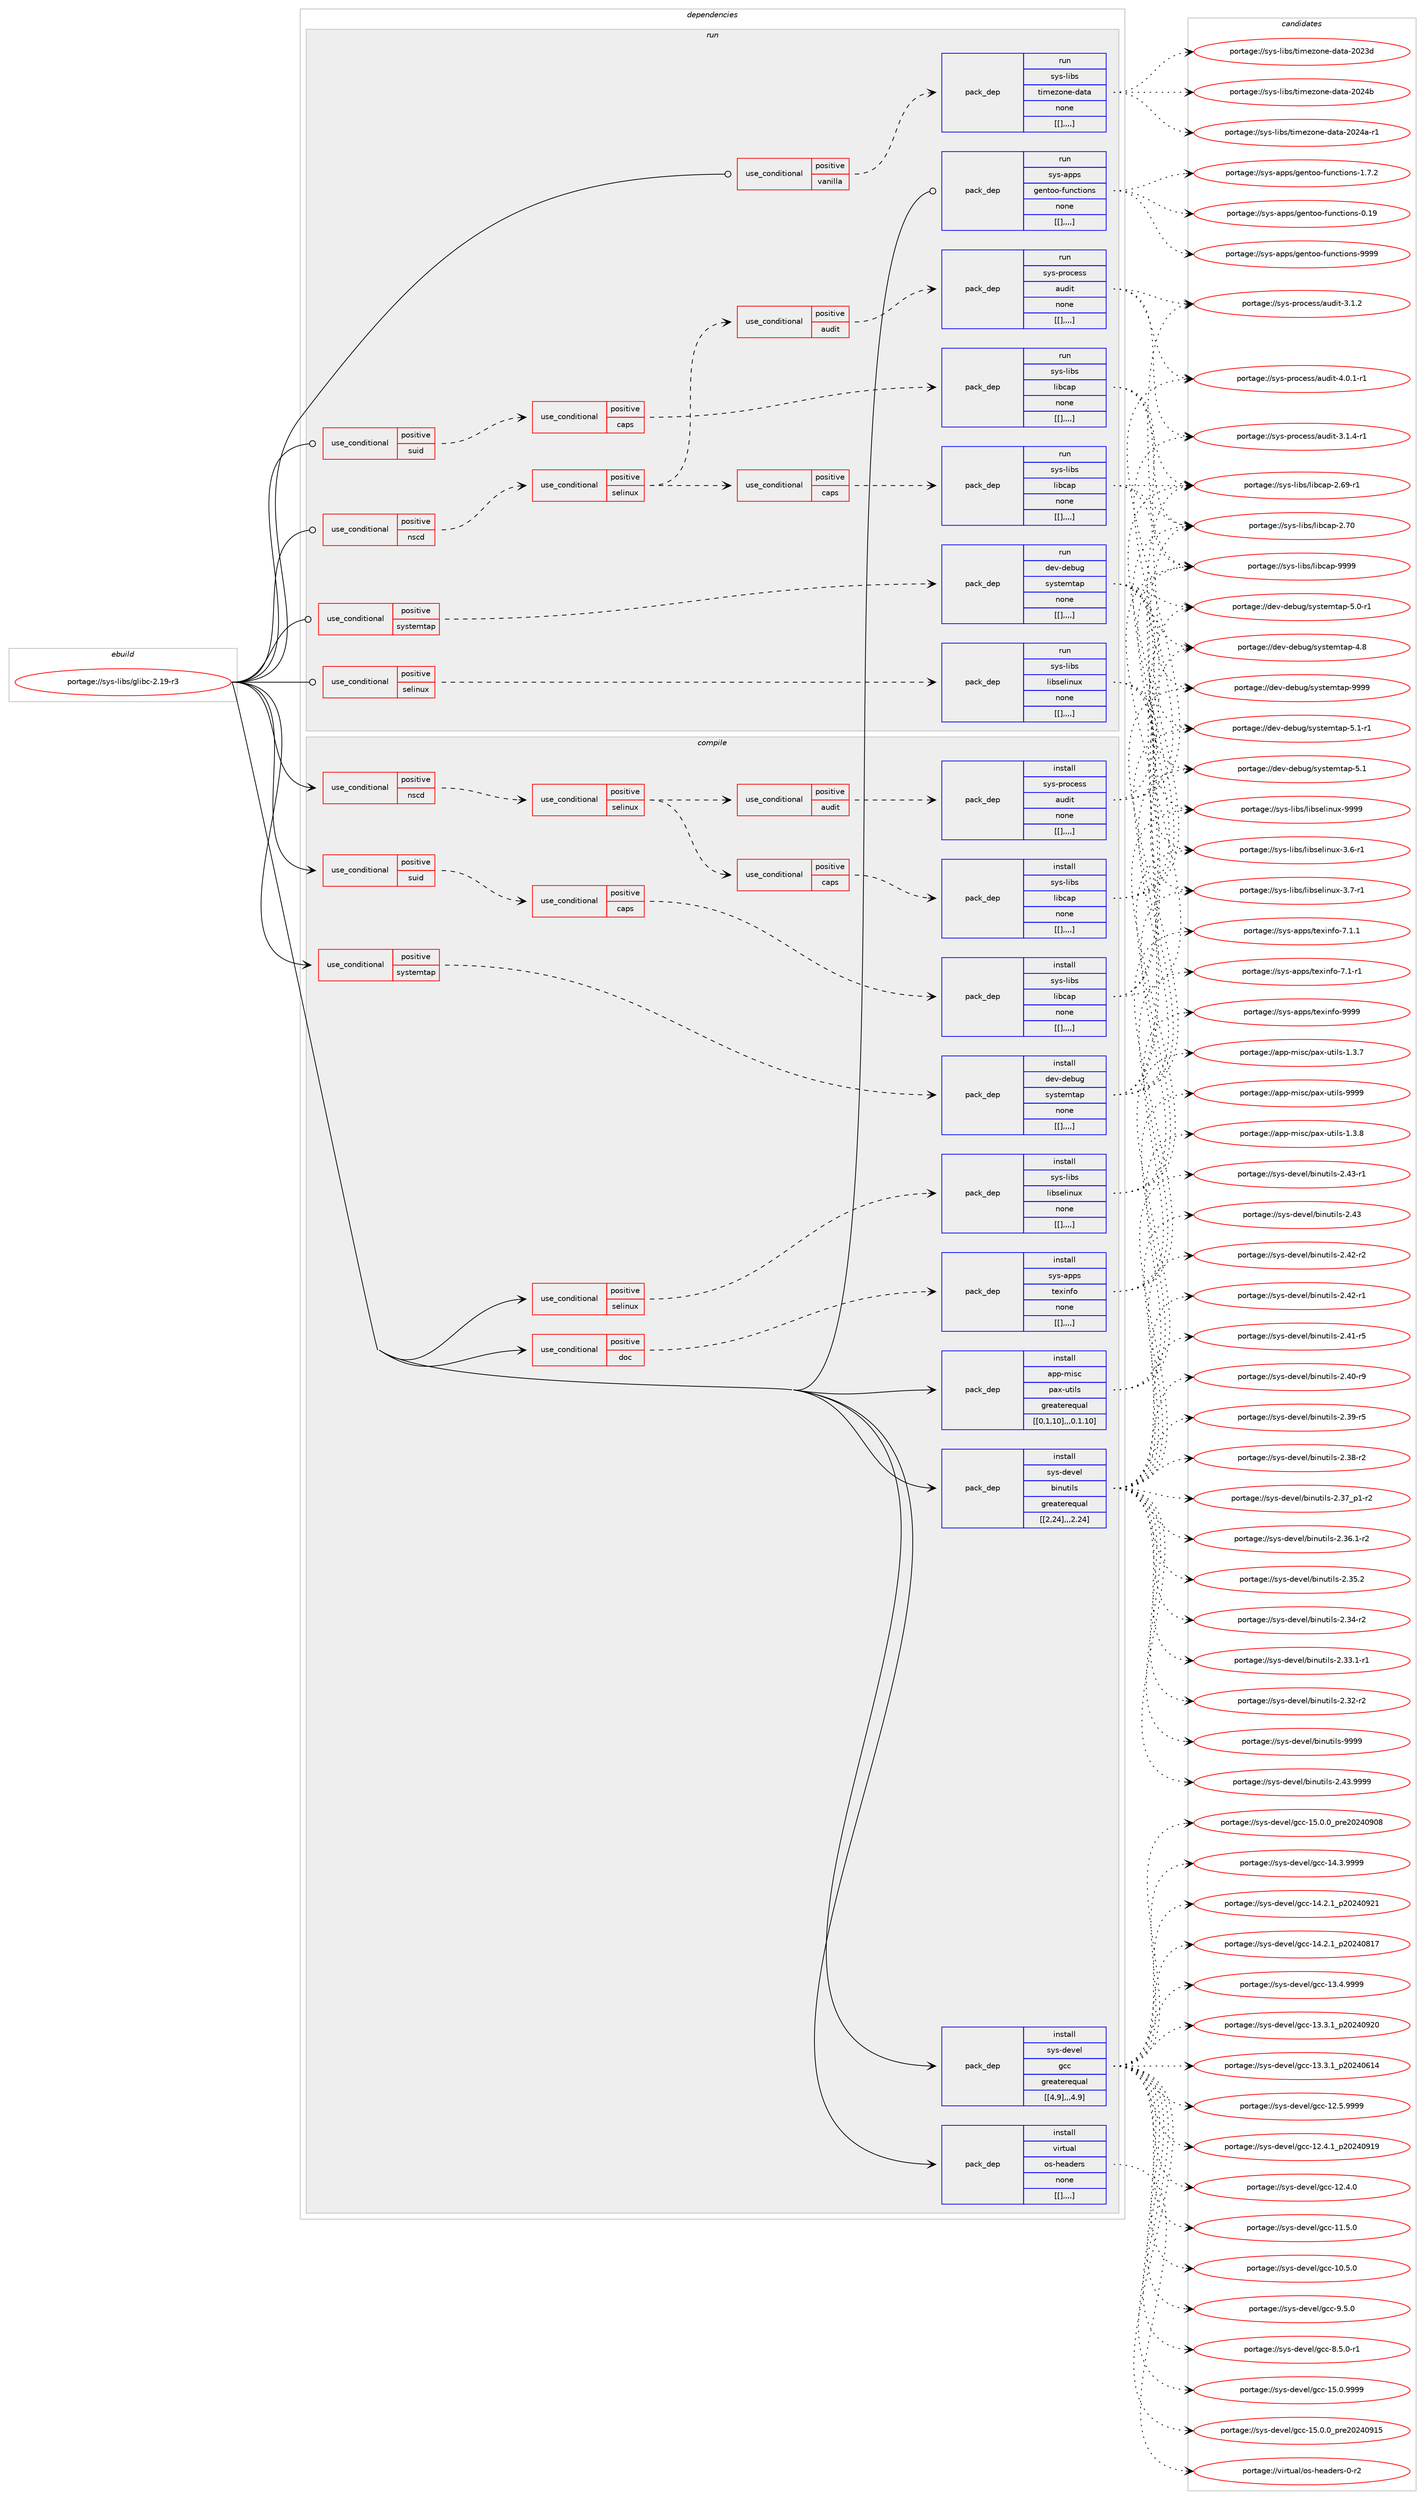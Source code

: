 digraph prolog {

# *************
# Graph options
# *************

newrank=true;
concentrate=true;
compound=true;
graph [rankdir=LR,fontname=Helvetica,fontsize=10,ranksep=1.5];#, ranksep=2.5, nodesep=0.2];
edge  [arrowhead=vee];
node  [fontname=Helvetica,fontsize=10];

# **********
# The ebuild
# **********

subgraph cluster_leftcol {
color=gray;
label=<<i>ebuild</i>>;
id [label="portage://sys-libs/glibc-2.19-r3", color=red, width=4, href="../sys-libs/glibc-2.19-r3.svg"];
}

# ****************
# The dependencies
# ****************

subgraph cluster_midcol {
color=gray;
label=<<i>dependencies</i>>;
subgraph cluster_compile {
fillcolor="#eeeeee";
style=filled;
label=<<i>compile</i>>;
subgraph cond122194 {
dependency453233 [label=<<TABLE BORDER="0" CELLBORDER="1" CELLSPACING="0" CELLPADDING="4"><TR><TD ROWSPAN="3" CELLPADDING="10">use_conditional</TD></TR><TR><TD>positive</TD></TR><TR><TD>doc</TD></TR></TABLE>>, shape=none, color=red];
subgraph pack328035 {
dependency453234 [label=<<TABLE BORDER="0" CELLBORDER="1" CELLSPACING="0" CELLPADDING="4" WIDTH="220"><TR><TD ROWSPAN="6" CELLPADDING="30">pack_dep</TD></TR><TR><TD WIDTH="110">install</TD></TR><TR><TD>sys-apps</TD></TR><TR><TD>texinfo</TD></TR><TR><TD>none</TD></TR><TR><TD>[[],,,,]</TD></TR></TABLE>>, shape=none, color=blue];
}
dependency453233:e -> dependency453234:w [weight=20,style="dashed",arrowhead="vee"];
}
id:e -> dependency453233:w [weight=20,style="solid",arrowhead="vee"];
subgraph cond122195 {
dependency453235 [label=<<TABLE BORDER="0" CELLBORDER="1" CELLSPACING="0" CELLPADDING="4"><TR><TD ROWSPAN="3" CELLPADDING="10">use_conditional</TD></TR><TR><TD>positive</TD></TR><TR><TD>nscd</TD></TR></TABLE>>, shape=none, color=red];
subgraph cond122196 {
dependency453236 [label=<<TABLE BORDER="0" CELLBORDER="1" CELLSPACING="0" CELLPADDING="4"><TR><TD ROWSPAN="3" CELLPADDING="10">use_conditional</TD></TR><TR><TD>positive</TD></TR><TR><TD>selinux</TD></TR></TABLE>>, shape=none, color=red];
subgraph cond122197 {
dependency453237 [label=<<TABLE BORDER="0" CELLBORDER="1" CELLSPACING="0" CELLPADDING="4"><TR><TD ROWSPAN="3" CELLPADDING="10">use_conditional</TD></TR><TR><TD>positive</TD></TR><TR><TD>audit</TD></TR></TABLE>>, shape=none, color=red];
subgraph pack328036 {
dependency453238 [label=<<TABLE BORDER="0" CELLBORDER="1" CELLSPACING="0" CELLPADDING="4" WIDTH="220"><TR><TD ROWSPAN="6" CELLPADDING="30">pack_dep</TD></TR><TR><TD WIDTH="110">install</TD></TR><TR><TD>sys-process</TD></TR><TR><TD>audit</TD></TR><TR><TD>none</TD></TR><TR><TD>[[],,,,]</TD></TR></TABLE>>, shape=none, color=blue];
}
dependency453237:e -> dependency453238:w [weight=20,style="dashed",arrowhead="vee"];
}
dependency453236:e -> dependency453237:w [weight=20,style="dashed",arrowhead="vee"];
subgraph cond122198 {
dependency453239 [label=<<TABLE BORDER="0" CELLBORDER="1" CELLSPACING="0" CELLPADDING="4"><TR><TD ROWSPAN="3" CELLPADDING="10">use_conditional</TD></TR><TR><TD>positive</TD></TR><TR><TD>caps</TD></TR></TABLE>>, shape=none, color=red];
subgraph pack328037 {
dependency453240 [label=<<TABLE BORDER="0" CELLBORDER="1" CELLSPACING="0" CELLPADDING="4" WIDTH="220"><TR><TD ROWSPAN="6" CELLPADDING="30">pack_dep</TD></TR><TR><TD WIDTH="110">install</TD></TR><TR><TD>sys-libs</TD></TR><TR><TD>libcap</TD></TR><TR><TD>none</TD></TR><TR><TD>[[],,,,]</TD></TR></TABLE>>, shape=none, color=blue];
}
dependency453239:e -> dependency453240:w [weight=20,style="dashed",arrowhead="vee"];
}
dependency453236:e -> dependency453239:w [weight=20,style="dashed",arrowhead="vee"];
}
dependency453235:e -> dependency453236:w [weight=20,style="dashed",arrowhead="vee"];
}
id:e -> dependency453235:w [weight=20,style="solid",arrowhead="vee"];
subgraph cond122199 {
dependency453241 [label=<<TABLE BORDER="0" CELLBORDER="1" CELLSPACING="0" CELLPADDING="4"><TR><TD ROWSPAN="3" CELLPADDING="10">use_conditional</TD></TR><TR><TD>positive</TD></TR><TR><TD>selinux</TD></TR></TABLE>>, shape=none, color=red];
subgraph pack328038 {
dependency453242 [label=<<TABLE BORDER="0" CELLBORDER="1" CELLSPACING="0" CELLPADDING="4" WIDTH="220"><TR><TD ROWSPAN="6" CELLPADDING="30">pack_dep</TD></TR><TR><TD WIDTH="110">install</TD></TR><TR><TD>sys-libs</TD></TR><TR><TD>libselinux</TD></TR><TR><TD>none</TD></TR><TR><TD>[[],,,,]</TD></TR></TABLE>>, shape=none, color=blue];
}
dependency453241:e -> dependency453242:w [weight=20,style="dashed",arrowhead="vee"];
}
id:e -> dependency453241:w [weight=20,style="solid",arrowhead="vee"];
subgraph cond122200 {
dependency453243 [label=<<TABLE BORDER="0" CELLBORDER="1" CELLSPACING="0" CELLPADDING="4"><TR><TD ROWSPAN="3" CELLPADDING="10">use_conditional</TD></TR><TR><TD>positive</TD></TR><TR><TD>suid</TD></TR></TABLE>>, shape=none, color=red];
subgraph cond122201 {
dependency453244 [label=<<TABLE BORDER="0" CELLBORDER="1" CELLSPACING="0" CELLPADDING="4"><TR><TD ROWSPAN="3" CELLPADDING="10">use_conditional</TD></TR><TR><TD>positive</TD></TR><TR><TD>caps</TD></TR></TABLE>>, shape=none, color=red];
subgraph pack328039 {
dependency453245 [label=<<TABLE BORDER="0" CELLBORDER="1" CELLSPACING="0" CELLPADDING="4" WIDTH="220"><TR><TD ROWSPAN="6" CELLPADDING="30">pack_dep</TD></TR><TR><TD WIDTH="110">install</TD></TR><TR><TD>sys-libs</TD></TR><TR><TD>libcap</TD></TR><TR><TD>none</TD></TR><TR><TD>[[],,,,]</TD></TR></TABLE>>, shape=none, color=blue];
}
dependency453244:e -> dependency453245:w [weight=20,style="dashed",arrowhead="vee"];
}
dependency453243:e -> dependency453244:w [weight=20,style="dashed",arrowhead="vee"];
}
id:e -> dependency453243:w [weight=20,style="solid",arrowhead="vee"];
subgraph cond122202 {
dependency453246 [label=<<TABLE BORDER="0" CELLBORDER="1" CELLSPACING="0" CELLPADDING="4"><TR><TD ROWSPAN="3" CELLPADDING="10">use_conditional</TD></TR><TR><TD>positive</TD></TR><TR><TD>systemtap</TD></TR></TABLE>>, shape=none, color=red];
subgraph pack328040 {
dependency453247 [label=<<TABLE BORDER="0" CELLBORDER="1" CELLSPACING="0" CELLPADDING="4" WIDTH="220"><TR><TD ROWSPAN="6" CELLPADDING="30">pack_dep</TD></TR><TR><TD WIDTH="110">install</TD></TR><TR><TD>dev-debug</TD></TR><TR><TD>systemtap</TD></TR><TR><TD>none</TD></TR><TR><TD>[[],,,,]</TD></TR></TABLE>>, shape=none, color=blue];
}
dependency453246:e -> dependency453247:w [weight=20,style="dashed",arrowhead="vee"];
}
id:e -> dependency453246:w [weight=20,style="solid",arrowhead="vee"];
subgraph pack328041 {
dependency453248 [label=<<TABLE BORDER="0" CELLBORDER="1" CELLSPACING="0" CELLPADDING="4" WIDTH="220"><TR><TD ROWSPAN="6" CELLPADDING="30">pack_dep</TD></TR><TR><TD WIDTH="110">install</TD></TR><TR><TD>app-misc</TD></TR><TR><TD>pax-utils</TD></TR><TR><TD>greaterequal</TD></TR><TR><TD>[[0,1,10],,,0.1.10]</TD></TR></TABLE>>, shape=none, color=blue];
}
id:e -> dependency453248:w [weight=20,style="solid",arrowhead="vee"];
subgraph pack328042 {
dependency453249 [label=<<TABLE BORDER="0" CELLBORDER="1" CELLSPACING="0" CELLPADDING="4" WIDTH="220"><TR><TD ROWSPAN="6" CELLPADDING="30">pack_dep</TD></TR><TR><TD WIDTH="110">install</TD></TR><TR><TD>sys-devel</TD></TR><TR><TD>binutils</TD></TR><TR><TD>greaterequal</TD></TR><TR><TD>[[2,24],,,2.24]</TD></TR></TABLE>>, shape=none, color=blue];
}
id:e -> dependency453249:w [weight=20,style="solid",arrowhead="vee"];
subgraph pack328043 {
dependency453250 [label=<<TABLE BORDER="0" CELLBORDER="1" CELLSPACING="0" CELLPADDING="4" WIDTH="220"><TR><TD ROWSPAN="6" CELLPADDING="30">pack_dep</TD></TR><TR><TD WIDTH="110">install</TD></TR><TR><TD>sys-devel</TD></TR><TR><TD>gcc</TD></TR><TR><TD>greaterequal</TD></TR><TR><TD>[[4,9],,,4.9]</TD></TR></TABLE>>, shape=none, color=blue];
}
id:e -> dependency453250:w [weight=20,style="solid",arrowhead="vee"];
subgraph pack328044 {
dependency453251 [label=<<TABLE BORDER="0" CELLBORDER="1" CELLSPACING="0" CELLPADDING="4" WIDTH="220"><TR><TD ROWSPAN="6" CELLPADDING="30">pack_dep</TD></TR><TR><TD WIDTH="110">install</TD></TR><TR><TD>virtual</TD></TR><TR><TD>os-headers</TD></TR><TR><TD>none</TD></TR><TR><TD>[[],,,,]</TD></TR></TABLE>>, shape=none, color=blue];
}
id:e -> dependency453251:w [weight=20,style="solid",arrowhead="vee"];
}
subgraph cluster_compileandrun {
fillcolor="#eeeeee";
style=filled;
label=<<i>compile and run</i>>;
}
subgraph cluster_run {
fillcolor="#eeeeee";
style=filled;
label=<<i>run</i>>;
subgraph cond122203 {
dependency453252 [label=<<TABLE BORDER="0" CELLBORDER="1" CELLSPACING="0" CELLPADDING="4"><TR><TD ROWSPAN="3" CELLPADDING="10">use_conditional</TD></TR><TR><TD>positive</TD></TR><TR><TD>nscd</TD></TR></TABLE>>, shape=none, color=red];
subgraph cond122204 {
dependency453253 [label=<<TABLE BORDER="0" CELLBORDER="1" CELLSPACING="0" CELLPADDING="4"><TR><TD ROWSPAN="3" CELLPADDING="10">use_conditional</TD></TR><TR><TD>positive</TD></TR><TR><TD>selinux</TD></TR></TABLE>>, shape=none, color=red];
subgraph cond122205 {
dependency453254 [label=<<TABLE BORDER="0" CELLBORDER="1" CELLSPACING="0" CELLPADDING="4"><TR><TD ROWSPAN="3" CELLPADDING="10">use_conditional</TD></TR><TR><TD>positive</TD></TR><TR><TD>audit</TD></TR></TABLE>>, shape=none, color=red];
subgraph pack328045 {
dependency453255 [label=<<TABLE BORDER="0" CELLBORDER="1" CELLSPACING="0" CELLPADDING="4" WIDTH="220"><TR><TD ROWSPAN="6" CELLPADDING="30">pack_dep</TD></TR><TR><TD WIDTH="110">run</TD></TR><TR><TD>sys-process</TD></TR><TR><TD>audit</TD></TR><TR><TD>none</TD></TR><TR><TD>[[],,,,]</TD></TR></TABLE>>, shape=none, color=blue];
}
dependency453254:e -> dependency453255:w [weight=20,style="dashed",arrowhead="vee"];
}
dependency453253:e -> dependency453254:w [weight=20,style="dashed",arrowhead="vee"];
subgraph cond122206 {
dependency453256 [label=<<TABLE BORDER="0" CELLBORDER="1" CELLSPACING="0" CELLPADDING="4"><TR><TD ROWSPAN="3" CELLPADDING="10">use_conditional</TD></TR><TR><TD>positive</TD></TR><TR><TD>caps</TD></TR></TABLE>>, shape=none, color=red];
subgraph pack328046 {
dependency453257 [label=<<TABLE BORDER="0" CELLBORDER="1" CELLSPACING="0" CELLPADDING="4" WIDTH="220"><TR><TD ROWSPAN="6" CELLPADDING="30">pack_dep</TD></TR><TR><TD WIDTH="110">run</TD></TR><TR><TD>sys-libs</TD></TR><TR><TD>libcap</TD></TR><TR><TD>none</TD></TR><TR><TD>[[],,,,]</TD></TR></TABLE>>, shape=none, color=blue];
}
dependency453256:e -> dependency453257:w [weight=20,style="dashed",arrowhead="vee"];
}
dependency453253:e -> dependency453256:w [weight=20,style="dashed",arrowhead="vee"];
}
dependency453252:e -> dependency453253:w [weight=20,style="dashed",arrowhead="vee"];
}
id:e -> dependency453252:w [weight=20,style="solid",arrowhead="odot"];
subgraph cond122207 {
dependency453258 [label=<<TABLE BORDER="0" CELLBORDER="1" CELLSPACING="0" CELLPADDING="4"><TR><TD ROWSPAN="3" CELLPADDING="10">use_conditional</TD></TR><TR><TD>positive</TD></TR><TR><TD>selinux</TD></TR></TABLE>>, shape=none, color=red];
subgraph pack328047 {
dependency453259 [label=<<TABLE BORDER="0" CELLBORDER="1" CELLSPACING="0" CELLPADDING="4" WIDTH="220"><TR><TD ROWSPAN="6" CELLPADDING="30">pack_dep</TD></TR><TR><TD WIDTH="110">run</TD></TR><TR><TD>sys-libs</TD></TR><TR><TD>libselinux</TD></TR><TR><TD>none</TD></TR><TR><TD>[[],,,,]</TD></TR></TABLE>>, shape=none, color=blue];
}
dependency453258:e -> dependency453259:w [weight=20,style="dashed",arrowhead="vee"];
}
id:e -> dependency453258:w [weight=20,style="solid",arrowhead="odot"];
subgraph cond122208 {
dependency453260 [label=<<TABLE BORDER="0" CELLBORDER="1" CELLSPACING="0" CELLPADDING="4"><TR><TD ROWSPAN="3" CELLPADDING="10">use_conditional</TD></TR><TR><TD>positive</TD></TR><TR><TD>suid</TD></TR></TABLE>>, shape=none, color=red];
subgraph cond122209 {
dependency453261 [label=<<TABLE BORDER="0" CELLBORDER="1" CELLSPACING="0" CELLPADDING="4"><TR><TD ROWSPAN="3" CELLPADDING="10">use_conditional</TD></TR><TR><TD>positive</TD></TR><TR><TD>caps</TD></TR></TABLE>>, shape=none, color=red];
subgraph pack328048 {
dependency453262 [label=<<TABLE BORDER="0" CELLBORDER="1" CELLSPACING="0" CELLPADDING="4" WIDTH="220"><TR><TD ROWSPAN="6" CELLPADDING="30">pack_dep</TD></TR><TR><TD WIDTH="110">run</TD></TR><TR><TD>sys-libs</TD></TR><TR><TD>libcap</TD></TR><TR><TD>none</TD></TR><TR><TD>[[],,,,]</TD></TR></TABLE>>, shape=none, color=blue];
}
dependency453261:e -> dependency453262:w [weight=20,style="dashed",arrowhead="vee"];
}
dependency453260:e -> dependency453261:w [weight=20,style="dashed",arrowhead="vee"];
}
id:e -> dependency453260:w [weight=20,style="solid",arrowhead="odot"];
subgraph cond122210 {
dependency453263 [label=<<TABLE BORDER="0" CELLBORDER="1" CELLSPACING="0" CELLPADDING="4"><TR><TD ROWSPAN="3" CELLPADDING="10">use_conditional</TD></TR><TR><TD>positive</TD></TR><TR><TD>systemtap</TD></TR></TABLE>>, shape=none, color=red];
subgraph pack328049 {
dependency453264 [label=<<TABLE BORDER="0" CELLBORDER="1" CELLSPACING="0" CELLPADDING="4" WIDTH="220"><TR><TD ROWSPAN="6" CELLPADDING="30">pack_dep</TD></TR><TR><TD WIDTH="110">run</TD></TR><TR><TD>dev-debug</TD></TR><TR><TD>systemtap</TD></TR><TR><TD>none</TD></TR><TR><TD>[[],,,,]</TD></TR></TABLE>>, shape=none, color=blue];
}
dependency453263:e -> dependency453264:w [weight=20,style="dashed",arrowhead="vee"];
}
id:e -> dependency453263:w [weight=20,style="solid",arrowhead="odot"];
subgraph cond122211 {
dependency453265 [label=<<TABLE BORDER="0" CELLBORDER="1" CELLSPACING="0" CELLPADDING="4"><TR><TD ROWSPAN="3" CELLPADDING="10">use_conditional</TD></TR><TR><TD>positive</TD></TR><TR><TD>vanilla</TD></TR></TABLE>>, shape=none, color=red];
subgraph pack328050 {
dependency453266 [label=<<TABLE BORDER="0" CELLBORDER="1" CELLSPACING="0" CELLPADDING="4" WIDTH="220"><TR><TD ROWSPAN="6" CELLPADDING="30">pack_dep</TD></TR><TR><TD WIDTH="110">run</TD></TR><TR><TD>sys-libs</TD></TR><TR><TD>timezone-data</TD></TR><TR><TD>none</TD></TR><TR><TD>[[],,,,]</TD></TR></TABLE>>, shape=none, color=blue];
}
dependency453265:e -> dependency453266:w [weight=20,style="dashed",arrowhead="vee"];
}
id:e -> dependency453265:w [weight=20,style="solid",arrowhead="odot"];
subgraph pack328051 {
dependency453267 [label=<<TABLE BORDER="0" CELLBORDER="1" CELLSPACING="0" CELLPADDING="4" WIDTH="220"><TR><TD ROWSPAN="6" CELLPADDING="30">pack_dep</TD></TR><TR><TD WIDTH="110">run</TD></TR><TR><TD>sys-apps</TD></TR><TR><TD>gentoo-functions</TD></TR><TR><TD>none</TD></TR><TR><TD>[[],,,,]</TD></TR></TABLE>>, shape=none, color=blue];
}
id:e -> dependency453267:w [weight=20,style="solid",arrowhead="odot"];
}
}

# **************
# The candidates
# **************

subgraph cluster_choices {
rank=same;
color=gray;
label=<<i>candidates</i>>;

subgraph choice328035 {
color=black;
nodesep=1;
choice1151211154597112112115471161011201051101021114557575757 [label="portage://sys-apps/texinfo-9999", color=red, width=4,href="../sys-apps/texinfo-9999.svg"];
choice115121115459711211211547116101120105110102111455546494649 [label="portage://sys-apps/texinfo-7.1.1", color=red, width=4,href="../sys-apps/texinfo-7.1.1.svg"];
choice115121115459711211211547116101120105110102111455546494511449 [label="portage://sys-apps/texinfo-7.1-r1", color=red, width=4,href="../sys-apps/texinfo-7.1-r1.svg"];
dependency453234:e -> choice1151211154597112112115471161011201051101021114557575757:w [style=dotted,weight="100"];
dependency453234:e -> choice115121115459711211211547116101120105110102111455546494649:w [style=dotted,weight="100"];
dependency453234:e -> choice115121115459711211211547116101120105110102111455546494511449:w [style=dotted,weight="100"];
}
subgraph choice328036 {
color=black;
nodesep=1;
choice115121115451121141119910111511547971171001051164552464846494511449 [label="portage://sys-process/audit-4.0.1-r1", color=red, width=4,href="../sys-process/audit-4.0.1-r1.svg"];
choice115121115451121141119910111511547971171001051164551464946524511449 [label="portage://sys-process/audit-3.1.4-r1", color=red, width=4,href="../sys-process/audit-3.1.4-r1.svg"];
choice11512111545112114111991011151154797117100105116455146494650 [label="portage://sys-process/audit-3.1.2", color=red, width=4,href="../sys-process/audit-3.1.2.svg"];
dependency453238:e -> choice115121115451121141119910111511547971171001051164552464846494511449:w [style=dotted,weight="100"];
dependency453238:e -> choice115121115451121141119910111511547971171001051164551464946524511449:w [style=dotted,weight="100"];
dependency453238:e -> choice11512111545112114111991011151154797117100105116455146494650:w [style=dotted,weight="100"];
}
subgraph choice328037 {
color=black;
nodesep=1;
choice1151211154510810598115471081059899971124557575757 [label="portage://sys-libs/libcap-9999", color=red, width=4,href="../sys-libs/libcap-9999.svg"];
choice1151211154510810598115471081059899971124550465548 [label="portage://sys-libs/libcap-2.70", color=red, width=4,href="../sys-libs/libcap-2.70.svg"];
choice11512111545108105981154710810598999711245504654574511449 [label="portage://sys-libs/libcap-2.69-r1", color=red, width=4,href="../sys-libs/libcap-2.69-r1.svg"];
dependency453240:e -> choice1151211154510810598115471081059899971124557575757:w [style=dotted,weight="100"];
dependency453240:e -> choice1151211154510810598115471081059899971124550465548:w [style=dotted,weight="100"];
dependency453240:e -> choice11512111545108105981154710810598999711245504654574511449:w [style=dotted,weight="100"];
}
subgraph choice328038 {
color=black;
nodesep=1;
choice115121115451081059811547108105981151011081051101171204557575757 [label="portage://sys-libs/libselinux-9999", color=red, width=4,href="../sys-libs/libselinux-9999.svg"];
choice11512111545108105981154710810598115101108105110117120455146554511449 [label="portage://sys-libs/libselinux-3.7-r1", color=red, width=4,href="../sys-libs/libselinux-3.7-r1.svg"];
choice11512111545108105981154710810598115101108105110117120455146544511449 [label="portage://sys-libs/libselinux-3.6-r1", color=red, width=4,href="../sys-libs/libselinux-3.6-r1.svg"];
dependency453242:e -> choice115121115451081059811547108105981151011081051101171204557575757:w [style=dotted,weight="100"];
dependency453242:e -> choice11512111545108105981154710810598115101108105110117120455146554511449:w [style=dotted,weight="100"];
dependency453242:e -> choice11512111545108105981154710810598115101108105110117120455146544511449:w [style=dotted,weight="100"];
}
subgraph choice328039 {
color=black;
nodesep=1;
choice1151211154510810598115471081059899971124557575757 [label="portage://sys-libs/libcap-9999", color=red, width=4,href="../sys-libs/libcap-9999.svg"];
choice1151211154510810598115471081059899971124550465548 [label="portage://sys-libs/libcap-2.70", color=red, width=4,href="../sys-libs/libcap-2.70.svg"];
choice11512111545108105981154710810598999711245504654574511449 [label="portage://sys-libs/libcap-2.69-r1", color=red, width=4,href="../sys-libs/libcap-2.69-r1.svg"];
dependency453245:e -> choice1151211154510810598115471081059899971124557575757:w [style=dotted,weight="100"];
dependency453245:e -> choice1151211154510810598115471081059899971124550465548:w [style=dotted,weight="100"];
dependency453245:e -> choice11512111545108105981154710810598999711245504654574511449:w [style=dotted,weight="100"];
}
subgraph choice328040 {
color=black;
nodesep=1;
choice100101118451001019811710347115121115116101109116971124557575757 [label="portage://dev-debug/systemtap-9999", color=red, width=4,href="../dev-debug/systemtap-9999.svg"];
choice10010111845100101981171034711512111511610110911697112455346494511449 [label="portage://dev-debug/systemtap-5.1-r1", color=red, width=4,href="../dev-debug/systemtap-5.1-r1.svg"];
choice1001011184510010198117103471151211151161011091169711245534649 [label="portage://dev-debug/systemtap-5.1", color=red, width=4,href="../dev-debug/systemtap-5.1.svg"];
choice10010111845100101981171034711512111511610110911697112455346484511449 [label="portage://dev-debug/systemtap-5.0-r1", color=red, width=4,href="../dev-debug/systemtap-5.0-r1.svg"];
choice1001011184510010198117103471151211151161011091169711245524656 [label="portage://dev-debug/systemtap-4.8", color=red, width=4,href="../dev-debug/systemtap-4.8.svg"];
dependency453247:e -> choice100101118451001019811710347115121115116101109116971124557575757:w [style=dotted,weight="100"];
dependency453247:e -> choice10010111845100101981171034711512111511610110911697112455346494511449:w [style=dotted,weight="100"];
dependency453247:e -> choice1001011184510010198117103471151211151161011091169711245534649:w [style=dotted,weight="100"];
dependency453247:e -> choice10010111845100101981171034711512111511610110911697112455346484511449:w [style=dotted,weight="100"];
dependency453247:e -> choice1001011184510010198117103471151211151161011091169711245524656:w [style=dotted,weight="100"];
}
subgraph choice328041 {
color=black;
nodesep=1;
choice9711211245109105115994711297120451171161051081154557575757 [label="portage://app-misc/pax-utils-9999", color=red, width=4,href="../app-misc/pax-utils-9999.svg"];
choice971121124510910511599471129712045117116105108115454946514656 [label="portage://app-misc/pax-utils-1.3.8", color=red, width=4,href="../app-misc/pax-utils-1.3.8.svg"];
choice971121124510910511599471129712045117116105108115454946514655 [label="portage://app-misc/pax-utils-1.3.7", color=red, width=4,href="../app-misc/pax-utils-1.3.7.svg"];
dependency453248:e -> choice9711211245109105115994711297120451171161051081154557575757:w [style=dotted,weight="100"];
dependency453248:e -> choice971121124510910511599471129712045117116105108115454946514656:w [style=dotted,weight="100"];
dependency453248:e -> choice971121124510910511599471129712045117116105108115454946514655:w [style=dotted,weight="100"];
}
subgraph choice328042 {
color=black;
nodesep=1;
choice1151211154510010111810110847981051101171161051081154557575757 [label="portage://sys-devel/binutils-9999", color=red, width=4,href="../sys-devel/binutils-9999.svg"];
choice11512111545100101118101108479810511011711610510811545504652514657575757 [label="portage://sys-devel/binutils-2.43.9999", color=red, width=4,href="../sys-devel/binutils-2.43.9999.svg"];
choice11512111545100101118101108479810511011711610510811545504652514511449 [label="portage://sys-devel/binutils-2.43-r1", color=red, width=4,href="../sys-devel/binutils-2.43-r1.svg"];
choice1151211154510010111810110847981051101171161051081154550465251 [label="portage://sys-devel/binutils-2.43", color=red, width=4,href="../sys-devel/binutils-2.43.svg"];
choice11512111545100101118101108479810511011711610510811545504652504511450 [label="portage://sys-devel/binutils-2.42-r2", color=red, width=4,href="../sys-devel/binutils-2.42-r2.svg"];
choice11512111545100101118101108479810511011711610510811545504652504511449 [label="portage://sys-devel/binutils-2.42-r1", color=red, width=4,href="../sys-devel/binutils-2.42-r1.svg"];
choice11512111545100101118101108479810511011711610510811545504652494511453 [label="portage://sys-devel/binutils-2.41-r5", color=red, width=4,href="../sys-devel/binutils-2.41-r5.svg"];
choice11512111545100101118101108479810511011711610510811545504652484511457 [label="portage://sys-devel/binutils-2.40-r9", color=red, width=4,href="../sys-devel/binutils-2.40-r9.svg"];
choice11512111545100101118101108479810511011711610510811545504651574511453 [label="portage://sys-devel/binutils-2.39-r5", color=red, width=4,href="../sys-devel/binutils-2.39-r5.svg"];
choice11512111545100101118101108479810511011711610510811545504651564511450 [label="portage://sys-devel/binutils-2.38-r2", color=red, width=4,href="../sys-devel/binutils-2.38-r2.svg"];
choice115121115451001011181011084798105110117116105108115455046515595112494511450 [label="portage://sys-devel/binutils-2.37_p1-r2", color=red, width=4,href="../sys-devel/binutils-2.37_p1-r2.svg"];
choice115121115451001011181011084798105110117116105108115455046515446494511450 [label="portage://sys-devel/binutils-2.36.1-r2", color=red, width=4,href="../sys-devel/binutils-2.36.1-r2.svg"];
choice11512111545100101118101108479810511011711610510811545504651534650 [label="portage://sys-devel/binutils-2.35.2", color=red, width=4,href="../sys-devel/binutils-2.35.2.svg"];
choice11512111545100101118101108479810511011711610510811545504651524511450 [label="portage://sys-devel/binutils-2.34-r2", color=red, width=4,href="../sys-devel/binutils-2.34-r2.svg"];
choice115121115451001011181011084798105110117116105108115455046515146494511449 [label="portage://sys-devel/binutils-2.33.1-r1", color=red, width=4,href="../sys-devel/binutils-2.33.1-r1.svg"];
choice11512111545100101118101108479810511011711610510811545504651504511450 [label="portage://sys-devel/binutils-2.32-r2", color=red, width=4,href="../sys-devel/binutils-2.32-r2.svg"];
dependency453249:e -> choice1151211154510010111810110847981051101171161051081154557575757:w [style=dotted,weight="100"];
dependency453249:e -> choice11512111545100101118101108479810511011711610510811545504652514657575757:w [style=dotted,weight="100"];
dependency453249:e -> choice11512111545100101118101108479810511011711610510811545504652514511449:w [style=dotted,weight="100"];
dependency453249:e -> choice1151211154510010111810110847981051101171161051081154550465251:w [style=dotted,weight="100"];
dependency453249:e -> choice11512111545100101118101108479810511011711610510811545504652504511450:w [style=dotted,weight="100"];
dependency453249:e -> choice11512111545100101118101108479810511011711610510811545504652504511449:w [style=dotted,weight="100"];
dependency453249:e -> choice11512111545100101118101108479810511011711610510811545504652494511453:w [style=dotted,weight="100"];
dependency453249:e -> choice11512111545100101118101108479810511011711610510811545504652484511457:w [style=dotted,weight="100"];
dependency453249:e -> choice11512111545100101118101108479810511011711610510811545504651574511453:w [style=dotted,weight="100"];
dependency453249:e -> choice11512111545100101118101108479810511011711610510811545504651564511450:w [style=dotted,weight="100"];
dependency453249:e -> choice115121115451001011181011084798105110117116105108115455046515595112494511450:w [style=dotted,weight="100"];
dependency453249:e -> choice115121115451001011181011084798105110117116105108115455046515446494511450:w [style=dotted,weight="100"];
dependency453249:e -> choice11512111545100101118101108479810511011711610510811545504651534650:w [style=dotted,weight="100"];
dependency453249:e -> choice11512111545100101118101108479810511011711610510811545504651524511450:w [style=dotted,weight="100"];
dependency453249:e -> choice115121115451001011181011084798105110117116105108115455046515146494511449:w [style=dotted,weight="100"];
dependency453249:e -> choice11512111545100101118101108479810511011711610510811545504651504511450:w [style=dotted,weight="100"];
}
subgraph choice328043 {
color=black;
nodesep=1;
choice1151211154510010111810110847103999945495346484657575757 [label="portage://sys-devel/gcc-15.0.9999", color=red, width=4,href="../sys-devel/gcc-15.0.9999.svg"];
choice1151211154510010111810110847103999945495346484648951121141015048505248574953 [label="portage://sys-devel/gcc-15.0.0_pre20240915", color=red, width=4,href="../sys-devel/gcc-15.0.0_pre20240915.svg"];
choice1151211154510010111810110847103999945495346484648951121141015048505248574856 [label="portage://sys-devel/gcc-15.0.0_pre20240908", color=red, width=4,href="../sys-devel/gcc-15.0.0_pre20240908.svg"];
choice1151211154510010111810110847103999945495246514657575757 [label="portage://sys-devel/gcc-14.3.9999", color=red, width=4,href="../sys-devel/gcc-14.3.9999.svg"];
choice1151211154510010111810110847103999945495246504649951125048505248575049 [label="portage://sys-devel/gcc-14.2.1_p20240921", color=red, width=4,href="../sys-devel/gcc-14.2.1_p20240921.svg"];
choice1151211154510010111810110847103999945495246504649951125048505248564955 [label="portage://sys-devel/gcc-14.2.1_p20240817", color=red, width=4,href="../sys-devel/gcc-14.2.1_p20240817.svg"];
choice1151211154510010111810110847103999945495146524657575757 [label="portage://sys-devel/gcc-13.4.9999", color=red, width=4,href="../sys-devel/gcc-13.4.9999.svg"];
choice1151211154510010111810110847103999945495146514649951125048505248575048 [label="portage://sys-devel/gcc-13.3.1_p20240920", color=red, width=4,href="../sys-devel/gcc-13.3.1_p20240920.svg"];
choice1151211154510010111810110847103999945495146514649951125048505248544952 [label="portage://sys-devel/gcc-13.3.1_p20240614", color=red, width=4,href="../sys-devel/gcc-13.3.1_p20240614.svg"];
choice1151211154510010111810110847103999945495046534657575757 [label="portage://sys-devel/gcc-12.5.9999", color=red, width=4,href="../sys-devel/gcc-12.5.9999.svg"];
choice1151211154510010111810110847103999945495046524649951125048505248574957 [label="portage://sys-devel/gcc-12.4.1_p20240919", color=red, width=4,href="../sys-devel/gcc-12.4.1_p20240919.svg"];
choice1151211154510010111810110847103999945495046524648 [label="portage://sys-devel/gcc-12.4.0", color=red, width=4,href="../sys-devel/gcc-12.4.0.svg"];
choice1151211154510010111810110847103999945494946534648 [label="portage://sys-devel/gcc-11.5.0", color=red, width=4,href="../sys-devel/gcc-11.5.0.svg"];
choice1151211154510010111810110847103999945494846534648 [label="portage://sys-devel/gcc-10.5.0", color=red, width=4,href="../sys-devel/gcc-10.5.0.svg"];
choice11512111545100101118101108471039999455746534648 [label="portage://sys-devel/gcc-9.5.0", color=red, width=4,href="../sys-devel/gcc-9.5.0.svg"];
choice115121115451001011181011084710399994556465346484511449 [label="portage://sys-devel/gcc-8.5.0-r1", color=red, width=4,href="../sys-devel/gcc-8.5.0-r1.svg"];
dependency453250:e -> choice1151211154510010111810110847103999945495346484657575757:w [style=dotted,weight="100"];
dependency453250:e -> choice1151211154510010111810110847103999945495346484648951121141015048505248574953:w [style=dotted,weight="100"];
dependency453250:e -> choice1151211154510010111810110847103999945495346484648951121141015048505248574856:w [style=dotted,weight="100"];
dependency453250:e -> choice1151211154510010111810110847103999945495246514657575757:w [style=dotted,weight="100"];
dependency453250:e -> choice1151211154510010111810110847103999945495246504649951125048505248575049:w [style=dotted,weight="100"];
dependency453250:e -> choice1151211154510010111810110847103999945495246504649951125048505248564955:w [style=dotted,weight="100"];
dependency453250:e -> choice1151211154510010111810110847103999945495146524657575757:w [style=dotted,weight="100"];
dependency453250:e -> choice1151211154510010111810110847103999945495146514649951125048505248575048:w [style=dotted,weight="100"];
dependency453250:e -> choice1151211154510010111810110847103999945495146514649951125048505248544952:w [style=dotted,weight="100"];
dependency453250:e -> choice1151211154510010111810110847103999945495046534657575757:w [style=dotted,weight="100"];
dependency453250:e -> choice1151211154510010111810110847103999945495046524649951125048505248574957:w [style=dotted,weight="100"];
dependency453250:e -> choice1151211154510010111810110847103999945495046524648:w [style=dotted,weight="100"];
dependency453250:e -> choice1151211154510010111810110847103999945494946534648:w [style=dotted,weight="100"];
dependency453250:e -> choice1151211154510010111810110847103999945494846534648:w [style=dotted,weight="100"];
dependency453250:e -> choice11512111545100101118101108471039999455746534648:w [style=dotted,weight="100"];
dependency453250:e -> choice115121115451001011181011084710399994556465346484511449:w [style=dotted,weight="100"];
}
subgraph choice328044 {
color=black;
nodesep=1;
choice1181051141161179710847111115451041019710010111411545484511450 [label="portage://virtual/os-headers-0-r2", color=red, width=4,href="../virtual/os-headers-0-r2.svg"];
dependency453251:e -> choice1181051141161179710847111115451041019710010111411545484511450:w [style=dotted,weight="100"];
}
subgraph choice328045 {
color=black;
nodesep=1;
choice115121115451121141119910111511547971171001051164552464846494511449 [label="portage://sys-process/audit-4.0.1-r1", color=red, width=4,href="../sys-process/audit-4.0.1-r1.svg"];
choice115121115451121141119910111511547971171001051164551464946524511449 [label="portage://sys-process/audit-3.1.4-r1", color=red, width=4,href="../sys-process/audit-3.1.4-r1.svg"];
choice11512111545112114111991011151154797117100105116455146494650 [label="portage://sys-process/audit-3.1.2", color=red, width=4,href="../sys-process/audit-3.1.2.svg"];
dependency453255:e -> choice115121115451121141119910111511547971171001051164552464846494511449:w [style=dotted,weight="100"];
dependency453255:e -> choice115121115451121141119910111511547971171001051164551464946524511449:w [style=dotted,weight="100"];
dependency453255:e -> choice11512111545112114111991011151154797117100105116455146494650:w [style=dotted,weight="100"];
}
subgraph choice328046 {
color=black;
nodesep=1;
choice1151211154510810598115471081059899971124557575757 [label="portage://sys-libs/libcap-9999", color=red, width=4,href="../sys-libs/libcap-9999.svg"];
choice1151211154510810598115471081059899971124550465548 [label="portage://sys-libs/libcap-2.70", color=red, width=4,href="../sys-libs/libcap-2.70.svg"];
choice11512111545108105981154710810598999711245504654574511449 [label="portage://sys-libs/libcap-2.69-r1", color=red, width=4,href="../sys-libs/libcap-2.69-r1.svg"];
dependency453257:e -> choice1151211154510810598115471081059899971124557575757:w [style=dotted,weight="100"];
dependency453257:e -> choice1151211154510810598115471081059899971124550465548:w [style=dotted,weight="100"];
dependency453257:e -> choice11512111545108105981154710810598999711245504654574511449:w [style=dotted,weight="100"];
}
subgraph choice328047 {
color=black;
nodesep=1;
choice115121115451081059811547108105981151011081051101171204557575757 [label="portage://sys-libs/libselinux-9999", color=red, width=4,href="../sys-libs/libselinux-9999.svg"];
choice11512111545108105981154710810598115101108105110117120455146554511449 [label="portage://sys-libs/libselinux-3.7-r1", color=red, width=4,href="../sys-libs/libselinux-3.7-r1.svg"];
choice11512111545108105981154710810598115101108105110117120455146544511449 [label="portage://sys-libs/libselinux-3.6-r1", color=red, width=4,href="../sys-libs/libselinux-3.6-r1.svg"];
dependency453259:e -> choice115121115451081059811547108105981151011081051101171204557575757:w [style=dotted,weight="100"];
dependency453259:e -> choice11512111545108105981154710810598115101108105110117120455146554511449:w [style=dotted,weight="100"];
dependency453259:e -> choice11512111545108105981154710810598115101108105110117120455146544511449:w [style=dotted,weight="100"];
}
subgraph choice328048 {
color=black;
nodesep=1;
choice1151211154510810598115471081059899971124557575757 [label="portage://sys-libs/libcap-9999", color=red, width=4,href="../sys-libs/libcap-9999.svg"];
choice1151211154510810598115471081059899971124550465548 [label="portage://sys-libs/libcap-2.70", color=red, width=4,href="../sys-libs/libcap-2.70.svg"];
choice11512111545108105981154710810598999711245504654574511449 [label="portage://sys-libs/libcap-2.69-r1", color=red, width=4,href="../sys-libs/libcap-2.69-r1.svg"];
dependency453262:e -> choice1151211154510810598115471081059899971124557575757:w [style=dotted,weight="100"];
dependency453262:e -> choice1151211154510810598115471081059899971124550465548:w [style=dotted,weight="100"];
dependency453262:e -> choice11512111545108105981154710810598999711245504654574511449:w [style=dotted,weight="100"];
}
subgraph choice328049 {
color=black;
nodesep=1;
choice100101118451001019811710347115121115116101109116971124557575757 [label="portage://dev-debug/systemtap-9999", color=red, width=4,href="../dev-debug/systemtap-9999.svg"];
choice10010111845100101981171034711512111511610110911697112455346494511449 [label="portage://dev-debug/systemtap-5.1-r1", color=red, width=4,href="../dev-debug/systemtap-5.1-r1.svg"];
choice1001011184510010198117103471151211151161011091169711245534649 [label="portage://dev-debug/systemtap-5.1", color=red, width=4,href="../dev-debug/systemtap-5.1.svg"];
choice10010111845100101981171034711512111511610110911697112455346484511449 [label="portage://dev-debug/systemtap-5.0-r1", color=red, width=4,href="../dev-debug/systemtap-5.0-r1.svg"];
choice1001011184510010198117103471151211151161011091169711245524656 [label="portage://dev-debug/systemtap-4.8", color=red, width=4,href="../dev-debug/systemtap-4.8.svg"];
dependency453264:e -> choice100101118451001019811710347115121115116101109116971124557575757:w [style=dotted,weight="100"];
dependency453264:e -> choice10010111845100101981171034711512111511610110911697112455346494511449:w [style=dotted,weight="100"];
dependency453264:e -> choice1001011184510010198117103471151211151161011091169711245534649:w [style=dotted,weight="100"];
dependency453264:e -> choice10010111845100101981171034711512111511610110911697112455346484511449:w [style=dotted,weight="100"];
dependency453264:e -> choice1001011184510010198117103471151211151161011091169711245524656:w [style=dotted,weight="100"];
}
subgraph choice328050 {
color=black;
nodesep=1;
choice115121115451081059811547116105109101122111110101451009711697455048505298 [label="portage://sys-libs/timezone-data-2024b", color=red, width=4,href="../sys-libs/timezone-data-2024b.svg"];
choice1151211154510810598115471161051091011221111101014510097116974550485052974511449 [label="portage://sys-libs/timezone-data-2024a-r1", color=red, width=4,href="../sys-libs/timezone-data-2024a-r1.svg"];
choice1151211154510810598115471161051091011221111101014510097116974550485051100 [label="portage://sys-libs/timezone-data-2023d", color=red, width=4,href="../sys-libs/timezone-data-2023d.svg"];
dependency453266:e -> choice115121115451081059811547116105109101122111110101451009711697455048505298:w [style=dotted,weight="100"];
dependency453266:e -> choice1151211154510810598115471161051091011221111101014510097116974550485052974511449:w [style=dotted,weight="100"];
dependency453266:e -> choice1151211154510810598115471161051091011221111101014510097116974550485051100:w [style=dotted,weight="100"];
}
subgraph choice328051 {
color=black;
nodesep=1;
choice11512111545971121121154710310111011611111145102117110991161051111101154557575757 [label="portage://sys-apps/gentoo-functions-9999", color=red, width=4,href="../sys-apps/gentoo-functions-9999.svg"];
choice1151211154597112112115471031011101161111114510211711099116105111110115454946554650 [label="portage://sys-apps/gentoo-functions-1.7.2", color=red, width=4,href="../sys-apps/gentoo-functions-1.7.2.svg"];
choice11512111545971121121154710310111011611111145102117110991161051111101154548464957 [label="portage://sys-apps/gentoo-functions-0.19", color=red, width=4,href="../sys-apps/gentoo-functions-0.19.svg"];
dependency453267:e -> choice11512111545971121121154710310111011611111145102117110991161051111101154557575757:w [style=dotted,weight="100"];
dependency453267:e -> choice1151211154597112112115471031011101161111114510211711099116105111110115454946554650:w [style=dotted,weight="100"];
dependency453267:e -> choice11512111545971121121154710310111011611111145102117110991161051111101154548464957:w [style=dotted,weight="100"];
}
}

}

